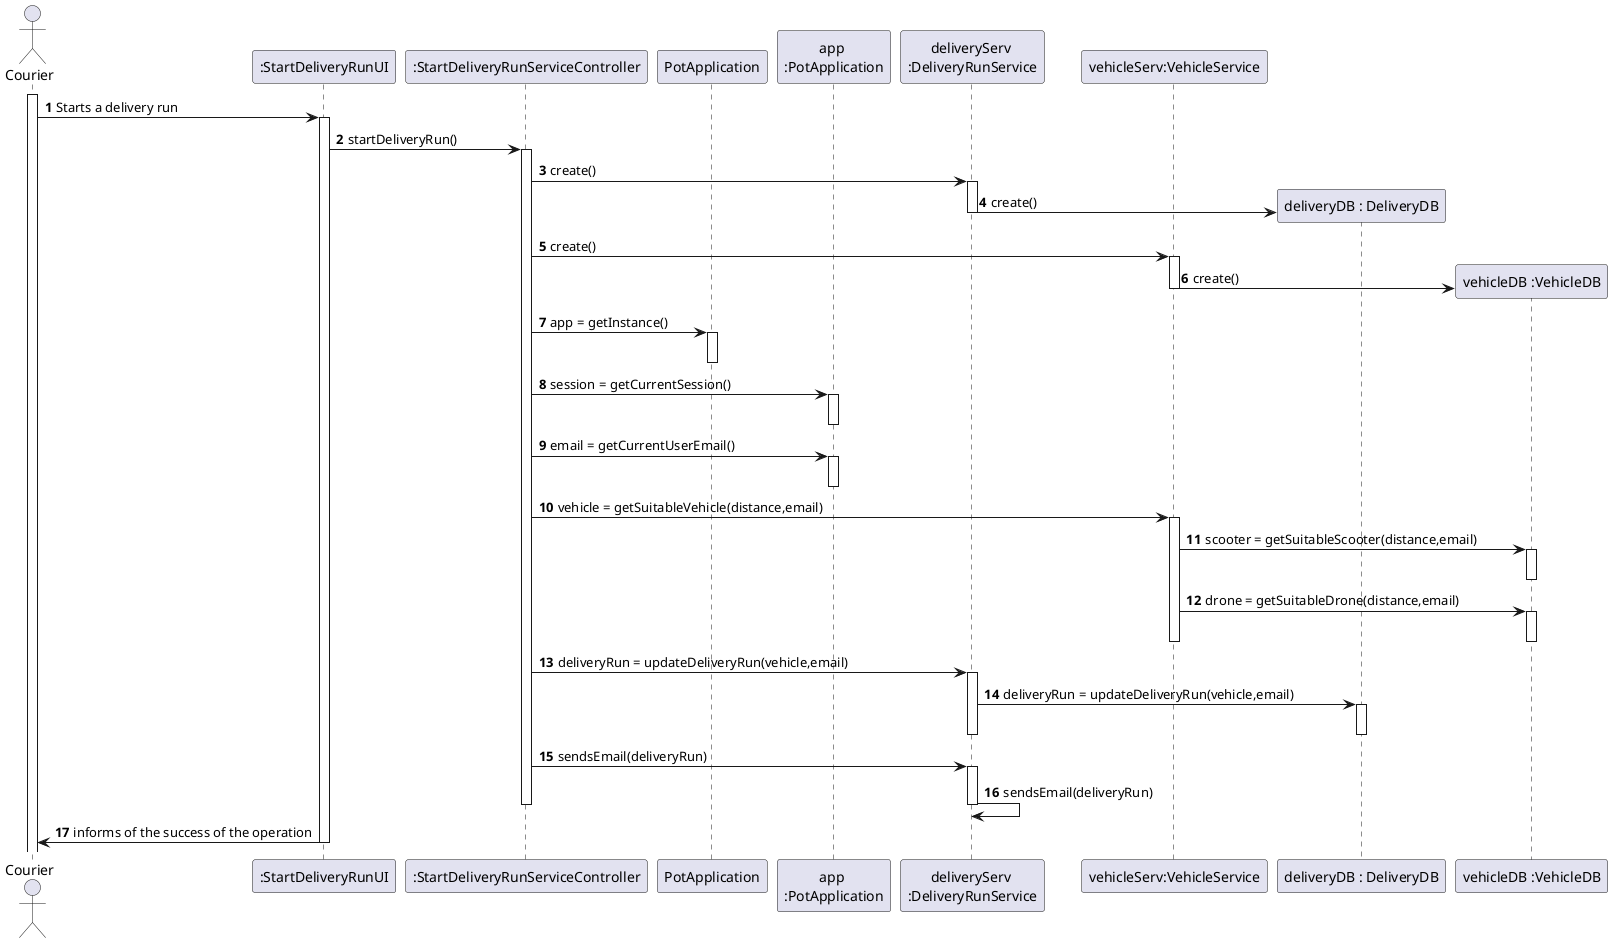 @startuml
autonumber
actor "Courier" as ADMIN
participant ":StartDeliveryRunUI" as UI
participant ":StartDeliveryRunServiceController" as CTRL
participant "PotApplication" as PA
participant "app \n:PotApplication" as APA
participant "deliveryServ \n:DeliveryRunService" as PR
participant "vehicleServ:VehicleService" as SS
participant "deliveryDB : DeliveryDB" as PDB
participant "vehicleDB :VehicleDB" as SDB
activate ADMIN

ADMIN -> UI : Starts a delivery run
activate UI

UI -> CTRL : startDeliveryRun()
activate CTRL
CTRL -> PR : create()
activate PR
PR -> PDB** : create()
deactivate PR
CTRL -> SS : create()
activate SS
SS -> SDB** : create()
deactivate SS
CTRL -> PA : app = getInstance()
activate PA
deactivate PA
CTRL -> APA : session = getCurrentSession()
activate APA
deactivate APA

CTRL -> APA : email = getCurrentUserEmail()
activate APA
deactivate APA
CTRL -> SS : vehicle = getSuitableVehicle(distance,email)
activate SS
SS -> SDB : scooter = getSuitableScooter(distance,email)
activate SDB
deactivate SDB
SS -> SDB : drone = getSuitableDrone(distance,email)
activate SDB
deactivate SDB
deactivate SS
CTRL -> PR : deliveryRun = updateDeliveryRun(vehicle,email)
activate PR
PR -> PDB : deliveryRun = updateDeliveryRun(vehicle,email)
activate PDB
deactivate PDB
deactivate PR

CTRL -> PR : sendsEmail(deliveryRun)
activate PR
PR -> PR : sendsEmail(deliveryRun)
deactivate PR
deactivate CTRL
UI -> ADMIN : informs of the success of the operation
deactivate UI

@enduml
